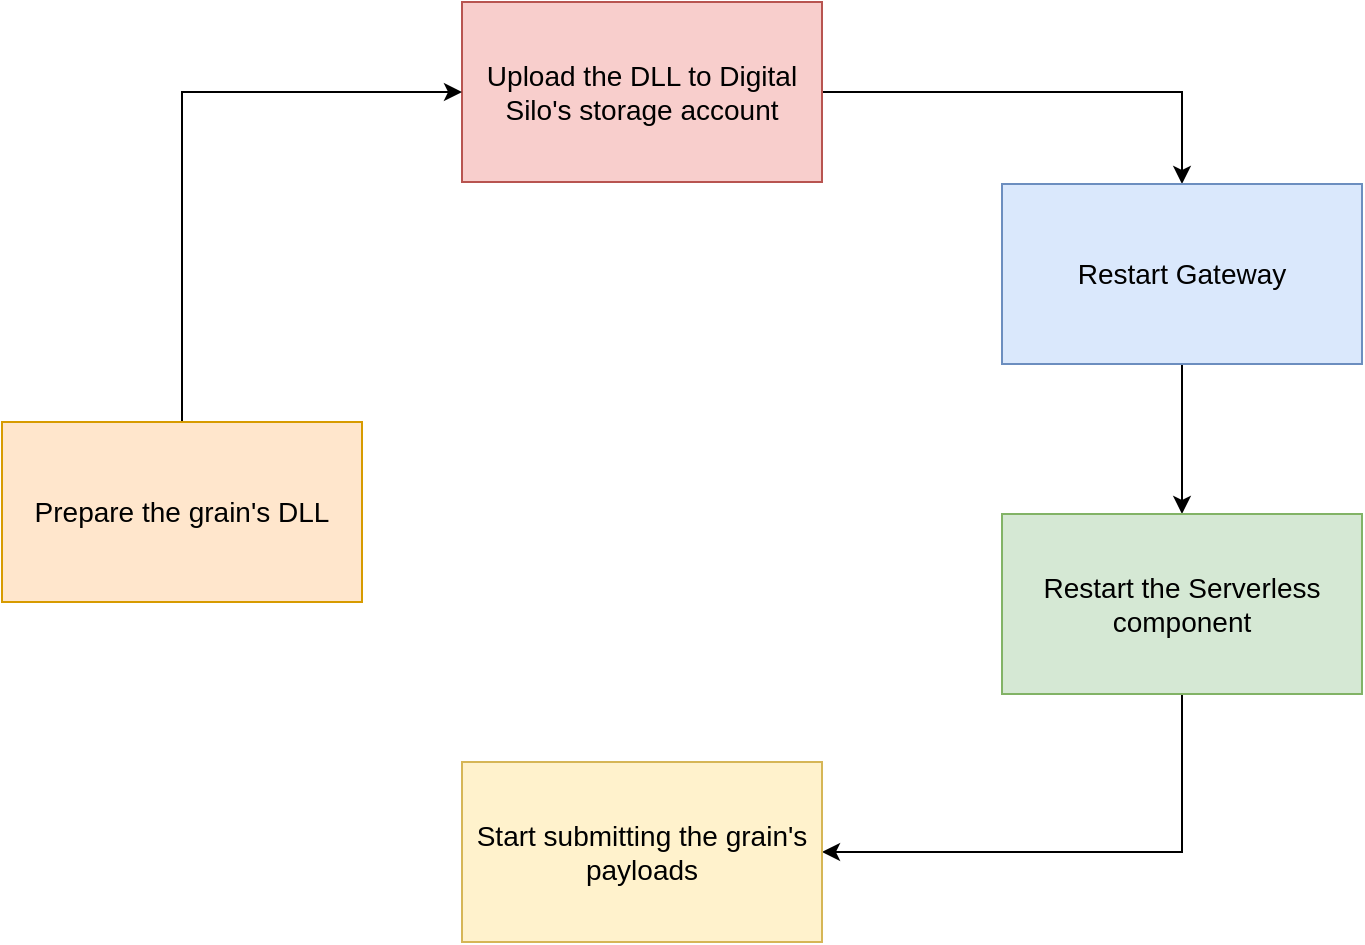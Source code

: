 <mxfile version="14.9.6" type="github">
  <diagram id="P5T6wKQARkzDIhyEkJeF" name="Page-1">
    <mxGraphModel dx="1186" dy="712" grid="1" gridSize="10" guides="1" tooltips="1" connect="1" arrows="1" fold="1" page="1" pageScale="1" pageWidth="850" pageHeight="1100" math="0" shadow="0">
      <root>
        <mxCell id="0" />
        <mxCell id="1" parent="0" />
        <mxCell id="2zqB1Xz968hX3zYv1ob9-10" style="edgeStyle=orthogonalEdgeStyle;rounded=0;orthogonalLoop=1;jettySize=auto;html=1;exitX=1;exitY=0.5;exitDx=0;exitDy=0;entryX=0.5;entryY=0;entryDx=0;entryDy=0;fontSize=14;" edge="1" parent="1" source="2zqB1Xz968hX3zYv1ob9-2" target="2zqB1Xz968hX3zYv1ob9-7">
          <mxGeometry relative="1" as="geometry" />
        </mxCell>
        <mxCell id="2zqB1Xz968hX3zYv1ob9-2" value="Upload the DLL to Digital Silo&#39;s storage account" style="rounded=0;whiteSpace=wrap;html=1;fontSize=14;fillColor=#f8cecc;strokeColor=#b85450;" vertex="1" parent="1">
          <mxGeometry x="330" y="200" width="180" height="90" as="geometry" />
        </mxCell>
        <mxCell id="2zqB1Xz968hX3zYv1ob9-6" style="edgeStyle=orthogonalEdgeStyle;rounded=0;orthogonalLoop=1;jettySize=auto;html=1;exitX=0.5;exitY=0;exitDx=0;exitDy=0;entryX=0;entryY=0.5;entryDx=0;entryDy=0;fontSize=14;" edge="1" parent="1" source="2zqB1Xz968hX3zYv1ob9-5" target="2zqB1Xz968hX3zYv1ob9-2">
          <mxGeometry relative="1" as="geometry" />
        </mxCell>
        <mxCell id="2zqB1Xz968hX3zYv1ob9-5" value="Prepare the grain&#39;s DLL" style="rounded=0;whiteSpace=wrap;html=1;fontSize=14;fillColor=#ffe6cc;strokeColor=#d79b00;" vertex="1" parent="1">
          <mxGeometry x="100" y="410" width="180" height="90" as="geometry" />
        </mxCell>
        <mxCell id="2zqB1Xz968hX3zYv1ob9-11" style="edgeStyle=orthogonalEdgeStyle;rounded=0;orthogonalLoop=1;jettySize=auto;html=1;exitX=0.5;exitY=1;exitDx=0;exitDy=0;entryX=0.5;entryY=0;entryDx=0;entryDy=0;fontSize=14;" edge="1" parent="1" source="2zqB1Xz968hX3zYv1ob9-7" target="2zqB1Xz968hX3zYv1ob9-8">
          <mxGeometry relative="1" as="geometry" />
        </mxCell>
        <mxCell id="2zqB1Xz968hX3zYv1ob9-7" value="Restart Gateway" style="rounded=0;whiteSpace=wrap;html=1;fontSize=14;fillColor=#dae8fc;strokeColor=#6c8ebf;" vertex="1" parent="1">
          <mxGeometry x="600" y="291" width="180" height="90" as="geometry" />
        </mxCell>
        <mxCell id="2zqB1Xz968hX3zYv1ob9-12" style="edgeStyle=orthogonalEdgeStyle;rounded=0;orthogonalLoop=1;jettySize=auto;html=1;exitX=0.5;exitY=1;exitDx=0;exitDy=0;entryX=1;entryY=0.5;entryDx=0;entryDy=0;fontSize=14;" edge="1" parent="1" source="2zqB1Xz968hX3zYv1ob9-8" target="2zqB1Xz968hX3zYv1ob9-9">
          <mxGeometry relative="1" as="geometry" />
        </mxCell>
        <mxCell id="2zqB1Xz968hX3zYv1ob9-8" value="Restart the Serverless&lt;br&gt;component" style="rounded=0;whiteSpace=wrap;html=1;fontSize=14;fillColor=#d5e8d4;strokeColor=#82b366;" vertex="1" parent="1">
          <mxGeometry x="600" y="456" width="180" height="90" as="geometry" />
        </mxCell>
        <mxCell id="2zqB1Xz968hX3zYv1ob9-9" value="Start submitting the grain&#39;s payloads" style="rounded=0;whiteSpace=wrap;html=1;fontSize=14;fillColor=#fff2cc;strokeColor=#d6b656;" vertex="1" parent="1">
          <mxGeometry x="330" y="580" width="180" height="90" as="geometry" />
        </mxCell>
      </root>
    </mxGraphModel>
  </diagram>
</mxfile>
